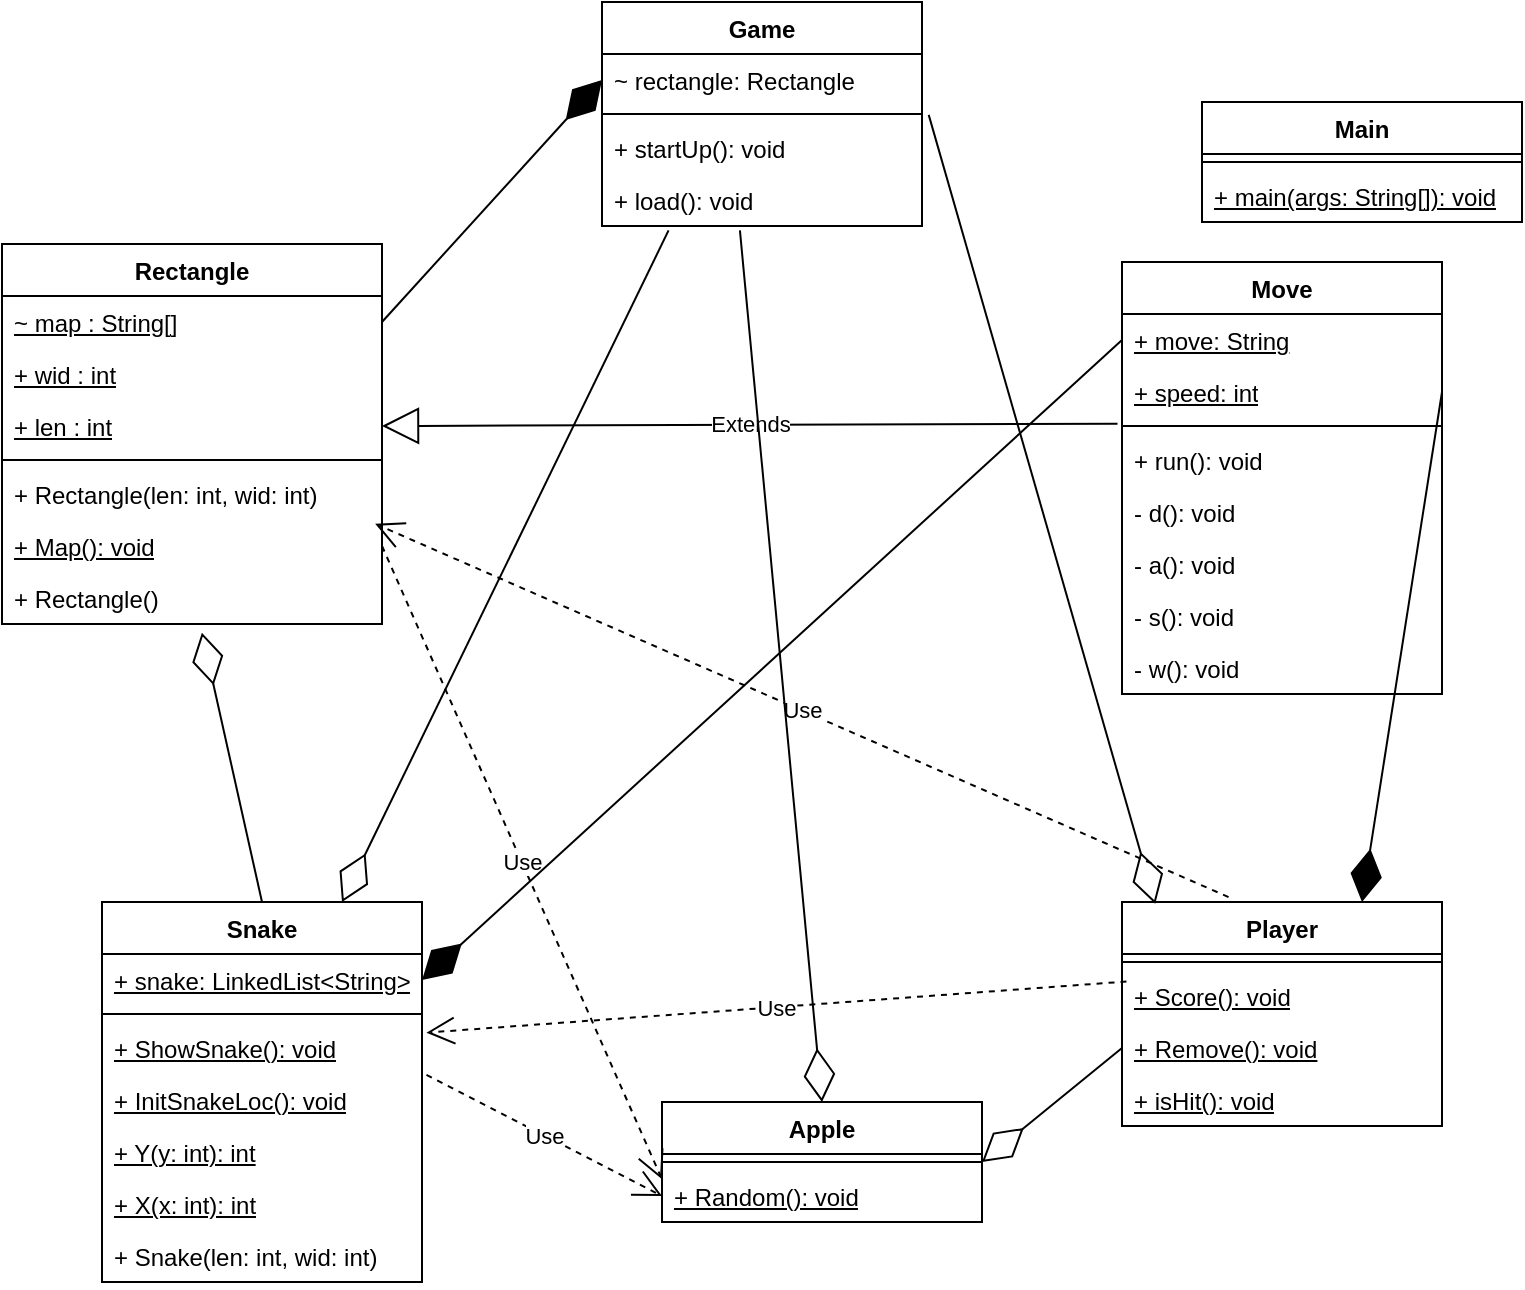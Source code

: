 <mxfile version="22.1.3" type="device">
  <diagram name="Page-1" id="5p5DCYcpglbfPX5XNag-">
    <mxGraphModel dx="1140" dy="723" grid="1" gridSize="10" guides="1" tooltips="1" connect="1" arrows="1" fold="1" page="1" pageScale="1" pageWidth="850" pageHeight="1100" math="0" shadow="0">
      <root>
        <mxCell id="0" />
        <mxCell id="1" parent="0" />
        <mxCell id="acOcL6WSJ4KRh7H2Qqwd-1" value="Apple" style="swimlane;fontStyle=1;align=center;verticalAlign=top;childLayout=stackLayout;horizontal=1;startSize=26;horizontalStack=0;resizeParent=1;resizeParentMax=0;resizeLast=0;collapsible=1;marginBottom=0;whiteSpace=wrap;html=1;" parent="1" vertex="1">
          <mxGeometry x="390" y="620" width="160" height="60" as="geometry" />
        </mxCell>
        <mxCell id="acOcL6WSJ4KRh7H2Qqwd-3" value="" style="line;strokeWidth=1;fillColor=none;align=left;verticalAlign=middle;spacingTop=-1;spacingLeft=3;spacingRight=3;rotatable=0;labelPosition=right;points=[];portConstraint=eastwest;strokeColor=inherit;" parent="acOcL6WSJ4KRh7H2Qqwd-1" vertex="1">
          <mxGeometry y="26" width="160" height="8" as="geometry" />
        </mxCell>
        <mxCell id="acOcL6WSJ4KRh7H2Qqwd-4" value="&lt;u&gt;+ Random(): void&lt;/u&gt;" style="text;strokeColor=none;fillColor=none;align=left;verticalAlign=top;spacingLeft=4;spacingRight=4;overflow=hidden;rotatable=0;points=[[0,0.5],[1,0.5]];portConstraint=eastwest;whiteSpace=wrap;html=1;" parent="acOcL6WSJ4KRh7H2Qqwd-1" vertex="1">
          <mxGeometry y="34" width="160" height="26" as="geometry" />
        </mxCell>
        <mxCell id="acOcL6WSJ4KRh7H2Qqwd-5" value="Rectangle" style="swimlane;fontStyle=1;align=center;verticalAlign=top;childLayout=stackLayout;horizontal=1;startSize=26;horizontalStack=0;resizeParent=1;resizeParentMax=0;resizeLast=0;collapsible=1;marginBottom=0;whiteSpace=wrap;html=1;" parent="1" vertex="1">
          <mxGeometry x="60" y="191" width="190" height="190" as="geometry" />
        </mxCell>
        <mxCell id="acOcL6WSJ4KRh7H2Qqwd-6" value="&lt;u&gt;~ map : String[]&lt;/u&gt;" style="text;strokeColor=none;fillColor=none;align=left;verticalAlign=top;spacingLeft=4;spacingRight=4;overflow=hidden;rotatable=0;points=[[0,0.5],[1,0.5]];portConstraint=eastwest;whiteSpace=wrap;html=1;" parent="acOcL6WSJ4KRh7H2Qqwd-5" vertex="1">
          <mxGeometry y="26" width="190" height="26" as="geometry" />
        </mxCell>
        <mxCell id="acOcL6WSJ4KRh7H2Qqwd-41" value="&lt;u&gt;+ wid : int&lt;/u&gt;" style="text;strokeColor=none;fillColor=none;align=left;verticalAlign=top;spacingLeft=4;spacingRight=4;overflow=hidden;rotatable=0;points=[[0,0.5],[1,0.5]];portConstraint=eastwest;whiteSpace=wrap;html=1;" parent="acOcL6WSJ4KRh7H2Qqwd-5" vertex="1">
          <mxGeometry y="52" width="190" height="26" as="geometry" />
        </mxCell>
        <mxCell id="acOcL6WSJ4KRh7H2Qqwd-42" value="&lt;u&gt;+ len : int&lt;/u&gt;" style="text;strokeColor=none;fillColor=none;align=left;verticalAlign=top;spacingLeft=4;spacingRight=4;overflow=hidden;rotatable=0;points=[[0,0.5],[1,0.5]];portConstraint=eastwest;whiteSpace=wrap;html=1;" parent="acOcL6WSJ4KRh7H2Qqwd-5" vertex="1">
          <mxGeometry y="78" width="190" height="26" as="geometry" />
        </mxCell>
        <mxCell id="acOcL6WSJ4KRh7H2Qqwd-7" value="" style="line;strokeWidth=1;fillColor=none;align=left;verticalAlign=middle;spacingTop=-1;spacingLeft=3;spacingRight=3;rotatable=0;labelPosition=right;points=[];portConstraint=eastwest;strokeColor=inherit;" parent="acOcL6WSJ4KRh7H2Qqwd-5" vertex="1">
          <mxGeometry y="104" width="190" height="8" as="geometry" />
        </mxCell>
        <mxCell id="acOcL6WSJ4KRh7H2Qqwd-8" value="+ Rectangle(len: int, wid: int)" style="text;strokeColor=none;fillColor=none;align=left;verticalAlign=top;spacingLeft=4;spacingRight=4;overflow=hidden;rotatable=0;points=[[0,0.5],[1,0.5]];portConstraint=eastwest;whiteSpace=wrap;html=1;" parent="acOcL6WSJ4KRh7H2Qqwd-5" vertex="1">
          <mxGeometry y="112" width="190" height="26" as="geometry" />
        </mxCell>
        <mxCell id="acOcL6WSJ4KRh7H2Qqwd-43" value="&lt;u&gt;+ Map(): void&lt;/u&gt;" style="text;strokeColor=none;fillColor=none;align=left;verticalAlign=top;spacingLeft=4;spacingRight=4;overflow=hidden;rotatable=0;points=[[0,0.5],[1,0.5]];portConstraint=eastwest;whiteSpace=wrap;html=1;" parent="acOcL6WSJ4KRh7H2Qqwd-5" vertex="1">
          <mxGeometry y="138" width="190" height="26" as="geometry" />
        </mxCell>
        <mxCell id="acOcL6WSJ4KRh7H2Qqwd-44" value="+ Rectangle()" style="text;strokeColor=none;fillColor=none;align=left;verticalAlign=top;spacingLeft=4;spacingRight=4;overflow=hidden;rotatable=0;points=[[0,0.5],[1,0.5]];portConstraint=eastwest;whiteSpace=wrap;html=1;" parent="acOcL6WSJ4KRh7H2Qqwd-5" vertex="1">
          <mxGeometry y="164" width="190" height="26" as="geometry" />
        </mxCell>
        <mxCell id="acOcL6WSJ4KRh7H2Qqwd-9" value="Game" style="swimlane;fontStyle=1;align=center;verticalAlign=top;childLayout=stackLayout;horizontal=1;startSize=26;horizontalStack=0;resizeParent=1;resizeParentMax=0;resizeLast=0;collapsible=1;marginBottom=0;whiteSpace=wrap;html=1;" parent="1" vertex="1">
          <mxGeometry x="360" y="70" width="160" height="112" as="geometry" />
        </mxCell>
        <mxCell id="acOcL6WSJ4KRh7H2Qqwd-10" value="~ rectangle: Rectangle" style="text;strokeColor=none;fillColor=none;align=left;verticalAlign=top;spacingLeft=4;spacingRight=4;overflow=hidden;rotatable=0;points=[[0,0.5],[1,0.5]];portConstraint=eastwest;whiteSpace=wrap;html=1;" parent="acOcL6WSJ4KRh7H2Qqwd-9" vertex="1">
          <mxGeometry y="26" width="160" height="26" as="geometry" />
        </mxCell>
        <mxCell id="acOcL6WSJ4KRh7H2Qqwd-11" value="" style="line;strokeWidth=1;fillColor=none;align=left;verticalAlign=middle;spacingTop=-1;spacingLeft=3;spacingRight=3;rotatable=0;labelPosition=right;points=[];portConstraint=eastwest;strokeColor=inherit;" parent="acOcL6WSJ4KRh7H2Qqwd-9" vertex="1">
          <mxGeometry y="52" width="160" height="8" as="geometry" />
        </mxCell>
        <mxCell id="acOcL6WSJ4KRh7H2Qqwd-12" value="+ startUp(): void" style="text;strokeColor=none;fillColor=none;align=left;verticalAlign=top;spacingLeft=4;spacingRight=4;overflow=hidden;rotatable=0;points=[[0,0.5],[1,0.5]];portConstraint=eastwest;whiteSpace=wrap;html=1;" parent="acOcL6WSJ4KRh7H2Qqwd-9" vertex="1">
          <mxGeometry y="60" width="160" height="26" as="geometry" />
        </mxCell>
        <mxCell id="acOcL6WSJ4KRh7H2Qqwd-29" value="+ load(): void" style="text;strokeColor=none;fillColor=none;align=left;verticalAlign=top;spacingLeft=4;spacingRight=4;overflow=hidden;rotatable=0;points=[[0,0.5],[1,0.5]];portConstraint=eastwest;whiteSpace=wrap;html=1;" parent="acOcL6WSJ4KRh7H2Qqwd-9" vertex="1">
          <mxGeometry y="86" width="160" height="26" as="geometry" />
        </mxCell>
        <mxCell id="acOcL6WSJ4KRh7H2Qqwd-13" value="Player" style="swimlane;fontStyle=1;align=center;verticalAlign=top;childLayout=stackLayout;horizontal=1;startSize=26;horizontalStack=0;resizeParent=1;resizeParentMax=0;resizeLast=0;collapsible=1;marginBottom=0;whiteSpace=wrap;html=1;" parent="1" vertex="1">
          <mxGeometry x="620" y="520" width="160" height="112" as="geometry" />
        </mxCell>
        <mxCell id="acOcL6WSJ4KRh7H2Qqwd-15" value="" style="line;strokeWidth=1;fillColor=none;align=left;verticalAlign=middle;spacingTop=-1;spacingLeft=3;spacingRight=3;rotatable=0;labelPosition=right;points=[];portConstraint=eastwest;strokeColor=inherit;" parent="acOcL6WSJ4KRh7H2Qqwd-13" vertex="1">
          <mxGeometry y="26" width="160" height="8" as="geometry" />
        </mxCell>
        <mxCell id="acOcL6WSJ4KRh7H2Qqwd-16" value="&lt;u&gt;+ Score(): void&lt;/u&gt;" style="text;strokeColor=none;fillColor=none;align=left;verticalAlign=top;spacingLeft=4;spacingRight=4;overflow=hidden;rotatable=0;points=[[0,0.5],[1,0.5]];portConstraint=eastwest;whiteSpace=wrap;html=1;" parent="acOcL6WSJ4KRh7H2Qqwd-13" vertex="1">
          <mxGeometry y="34" width="160" height="26" as="geometry" />
        </mxCell>
        <mxCell id="acOcL6WSJ4KRh7H2Qqwd-39" value="&lt;u&gt;+ Remove(): void&lt;/u&gt;" style="text;strokeColor=none;fillColor=none;align=left;verticalAlign=top;spacingLeft=4;spacingRight=4;overflow=hidden;rotatable=0;points=[[0,0.5],[1,0.5]];portConstraint=eastwest;whiteSpace=wrap;html=1;" parent="acOcL6WSJ4KRh7H2Qqwd-13" vertex="1">
          <mxGeometry y="60" width="160" height="26" as="geometry" />
        </mxCell>
        <mxCell id="acOcL6WSJ4KRh7H2Qqwd-40" value="&lt;u&gt;+ isHit(): void&lt;/u&gt;" style="text;strokeColor=none;fillColor=none;align=left;verticalAlign=top;spacingLeft=4;spacingRight=4;overflow=hidden;rotatable=0;points=[[0,0.5],[1,0.5]];portConstraint=eastwest;whiteSpace=wrap;html=1;" parent="acOcL6WSJ4KRh7H2Qqwd-13" vertex="1">
          <mxGeometry y="86" width="160" height="26" as="geometry" />
        </mxCell>
        <mxCell id="acOcL6WSJ4KRh7H2Qqwd-17" value="Main" style="swimlane;fontStyle=1;align=center;verticalAlign=top;childLayout=stackLayout;horizontal=1;startSize=26;horizontalStack=0;resizeParent=1;resizeParentMax=0;resizeLast=0;collapsible=1;marginBottom=0;whiteSpace=wrap;html=1;" parent="1" vertex="1">
          <mxGeometry x="660" y="120" width="160" height="60" as="geometry" />
        </mxCell>
        <mxCell id="acOcL6WSJ4KRh7H2Qqwd-19" value="" style="line;strokeWidth=1;fillColor=none;align=left;verticalAlign=middle;spacingTop=-1;spacingLeft=3;spacingRight=3;rotatable=0;labelPosition=right;points=[];portConstraint=eastwest;strokeColor=inherit;" parent="acOcL6WSJ4KRh7H2Qqwd-17" vertex="1">
          <mxGeometry y="26" width="160" height="8" as="geometry" />
        </mxCell>
        <mxCell id="acOcL6WSJ4KRh7H2Qqwd-20" value="&lt;u&gt;+ main(args: String[]): void&lt;/u&gt;" style="text;strokeColor=none;fillColor=none;align=left;verticalAlign=top;spacingLeft=4;spacingRight=4;overflow=hidden;rotatable=0;points=[[0,0.5],[1,0.5]];portConstraint=eastwest;whiteSpace=wrap;html=1;" parent="acOcL6WSJ4KRh7H2Qqwd-17" vertex="1">
          <mxGeometry y="34" width="160" height="26" as="geometry" />
        </mxCell>
        <mxCell id="acOcL6WSJ4KRh7H2Qqwd-21" value="Snake" style="swimlane;fontStyle=1;align=center;verticalAlign=top;childLayout=stackLayout;horizontal=1;startSize=26;horizontalStack=0;resizeParent=1;resizeParentMax=0;resizeLast=0;collapsible=1;marginBottom=0;whiteSpace=wrap;html=1;" parent="1" vertex="1">
          <mxGeometry x="110" y="520" width="160" height="190" as="geometry" />
        </mxCell>
        <mxCell id="acOcL6WSJ4KRh7H2Qqwd-22" value="&lt;u&gt;+ snake: LinkedList&amp;lt;String&amp;gt;&lt;/u&gt;" style="text;strokeColor=none;fillColor=none;align=left;verticalAlign=top;spacingLeft=4;spacingRight=4;overflow=hidden;rotatable=0;points=[[0,0.5],[1,0.5]];portConstraint=eastwest;whiteSpace=wrap;html=1;" parent="acOcL6WSJ4KRh7H2Qqwd-21" vertex="1">
          <mxGeometry y="26" width="160" height="26" as="geometry" />
        </mxCell>
        <mxCell id="acOcL6WSJ4KRh7H2Qqwd-23" value="" style="line;strokeWidth=1;fillColor=none;align=left;verticalAlign=middle;spacingTop=-1;spacingLeft=3;spacingRight=3;rotatable=0;labelPosition=right;points=[];portConstraint=eastwest;strokeColor=inherit;" parent="acOcL6WSJ4KRh7H2Qqwd-21" vertex="1">
          <mxGeometry y="52" width="160" height="8" as="geometry" />
        </mxCell>
        <mxCell id="acOcL6WSJ4KRh7H2Qqwd-24" value="&lt;u&gt;+ ShowSnake(): void&lt;/u&gt;" style="text;strokeColor=none;fillColor=none;align=left;verticalAlign=top;spacingLeft=4;spacingRight=4;overflow=hidden;rotatable=0;points=[[0,0.5],[1,0.5]];portConstraint=eastwest;whiteSpace=wrap;html=1;" parent="acOcL6WSJ4KRh7H2Qqwd-21" vertex="1">
          <mxGeometry y="60" width="160" height="26" as="geometry" />
        </mxCell>
        <mxCell id="acOcL6WSJ4KRh7H2Qqwd-30" value="&lt;u&gt;+ InitSnakeLoc(): void&lt;/u&gt;" style="text;strokeColor=none;fillColor=none;align=left;verticalAlign=top;spacingLeft=4;spacingRight=4;overflow=hidden;rotatable=0;points=[[0,0.5],[1,0.5]];portConstraint=eastwest;whiteSpace=wrap;html=1;" parent="acOcL6WSJ4KRh7H2Qqwd-21" vertex="1">
          <mxGeometry y="86" width="160" height="26" as="geometry" />
        </mxCell>
        <mxCell id="acOcL6WSJ4KRh7H2Qqwd-31" value="&lt;u&gt;+ Y(y: int): int&lt;/u&gt;" style="text;strokeColor=none;fillColor=none;align=left;verticalAlign=top;spacingLeft=4;spacingRight=4;overflow=hidden;rotatable=0;points=[[0,0.5],[1,0.5]];portConstraint=eastwest;whiteSpace=wrap;html=1;" parent="acOcL6WSJ4KRh7H2Qqwd-21" vertex="1">
          <mxGeometry y="112" width="160" height="26" as="geometry" />
        </mxCell>
        <mxCell id="acOcL6WSJ4KRh7H2Qqwd-32" value="&lt;u&gt;+ X(x: int): int&lt;/u&gt;" style="text;strokeColor=none;fillColor=none;align=left;verticalAlign=top;spacingLeft=4;spacingRight=4;overflow=hidden;rotatable=0;points=[[0,0.5],[1,0.5]];portConstraint=eastwest;whiteSpace=wrap;html=1;" parent="acOcL6WSJ4KRh7H2Qqwd-21" vertex="1">
          <mxGeometry y="138" width="160" height="26" as="geometry" />
        </mxCell>
        <mxCell id="acOcL6WSJ4KRh7H2Qqwd-33" value="+ Snake(len: int, wid: int)" style="text;strokeColor=none;fillColor=none;align=left;verticalAlign=top;spacingLeft=4;spacingRight=4;overflow=hidden;rotatable=0;points=[[0,0.5],[1,0.5]];portConstraint=eastwest;whiteSpace=wrap;html=1;" parent="acOcL6WSJ4KRh7H2Qqwd-21" vertex="1">
          <mxGeometry y="164" width="160" height="26" as="geometry" />
        </mxCell>
        <mxCell id="acOcL6WSJ4KRh7H2Qqwd-25" value="Move" style="swimlane;fontStyle=1;align=center;verticalAlign=top;childLayout=stackLayout;horizontal=1;startSize=26;horizontalStack=0;resizeParent=1;resizeParentMax=0;resizeLast=0;collapsible=1;marginBottom=0;whiteSpace=wrap;html=1;" parent="1" vertex="1">
          <mxGeometry x="620" y="200" width="160" height="216" as="geometry" />
        </mxCell>
        <mxCell id="acOcL6WSJ4KRh7H2Qqwd-26" value="&lt;u&gt;+ move: String&lt;/u&gt;" style="text;strokeColor=none;fillColor=none;align=left;verticalAlign=top;spacingLeft=4;spacingRight=4;overflow=hidden;rotatable=0;points=[[0,0.5],[1,0.5]];portConstraint=eastwest;whiteSpace=wrap;html=1;" parent="acOcL6WSJ4KRh7H2Qqwd-25" vertex="1">
          <mxGeometry y="26" width="160" height="26" as="geometry" />
        </mxCell>
        <mxCell id="acOcL6WSJ4KRh7H2Qqwd-34" value="&lt;u&gt;+ speed: int&lt;/u&gt;" style="text;strokeColor=none;fillColor=none;align=left;verticalAlign=top;spacingLeft=4;spacingRight=4;overflow=hidden;rotatable=0;points=[[0,0.5],[1,0.5]];portConstraint=eastwest;whiteSpace=wrap;html=1;" parent="acOcL6WSJ4KRh7H2Qqwd-25" vertex="1">
          <mxGeometry y="52" width="160" height="26" as="geometry" />
        </mxCell>
        <mxCell id="acOcL6WSJ4KRh7H2Qqwd-27" value="" style="line;strokeWidth=1;fillColor=none;align=left;verticalAlign=middle;spacingTop=-1;spacingLeft=3;spacingRight=3;rotatable=0;labelPosition=right;points=[];portConstraint=eastwest;strokeColor=inherit;" parent="acOcL6WSJ4KRh7H2Qqwd-25" vertex="1">
          <mxGeometry y="78" width="160" height="8" as="geometry" />
        </mxCell>
        <mxCell id="acOcL6WSJ4KRh7H2Qqwd-28" value="+ run(): void" style="text;strokeColor=none;fillColor=none;align=left;verticalAlign=top;spacingLeft=4;spacingRight=4;overflow=hidden;rotatable=0;points=[[0,0.5],[1,0.5]];portConstraint=eastwest;whiteSpace=wrap;html=1;" parent="acOcL6WSJ4KRh7H2Qqwd-25" vertex="1">
          <mxGeometry y="86" width="160" height="26" as="geometry" />
        </mxCell>
        <mxCell id="acOcL6WSJ4KRh7H2Qqwd-35" value="- d(): void" style="text;strokeColor=none;fillColor=none;align=left;verticalAlign=top;spacingLeft=4;spacingRight=4;overflow=hidden;rotatable=0;points=[[0,0.5],[1,0.5]];portConstraint=eastwest;whiteSpace=wrap;html=1;" parent="acOcL6WSJ4KRh7H2Qqwd-25" vertex="1">
          <mxGeometry y="112" width="160" height="26" as="geometry" />
        </mxCell>
        <mxCell id="acOcL6WSJ4KRh7H2Qqwd-36" value="- a(): void" style="text;strokeColor=none;fillColor=none;align=left;verticalAlign=top;spacingLeft=4;spacingRight=4;overflow=hidden;rotatable=0;points=[[0,0.5],[1,0.5]];portConstraint=eastwest;whiteSpace=wrap;html=1;" parent="acOcL6WSJ4KRh7H2Qqwd-25" vertex="1">
          <mxGeometry y="138" width="160" height="26" as="geometry" />
        </mxCell>
        <mxCell id="acOcL6WSJ4KRh7H2Qqwd-37" value="- s(): void" style="text;strokeColor=none;fillColor=none;align=left;verticalAlign=top;spacingLeft=4;spacingRight=4;overflow=hidden;rotatable=0;points=[[0,0.5],[1,0.5]];portConstraint=eastwest;whiteSpace=wrap;html=1;" parent="acOcL6WSJ4KRh7H2Qqwd-25" vertex="1">
          <mxGeometry y="164" width="160" height="26" as="geometry" />
        </mxCell>
        <mxCell id="acOcL6WSJ4KRh7H2Qqwd-38" value="- w(): void" style="text;strokeColor=none;fillColor=none;align=left;verticalAlign=top;spacingLeft=4;spacingRight=4;overflow=hidden;rotatable=0;points=[[0,0.5],[1,0.5]];portConstraint=eastwest;whiteSpace=wrap;html=1;" parent="acOcL6WSJ4KRh7H2Qqwd-25" vertex="1">
          <mxGeometry y="190" width="160" height="26" as="geometry" />
        </mxCell>
        <mxCell id="ZczMG83stzF54ryzS87--3" value="Extends" style="endArrow=block;endSize=16;endFill=0;html=1;rounded=0;exitX=-0.014;exitY=-0.197;exitDx=0;exitDy=0;exitPerimeter=0;entryX=1;entryY=0.5;entryDx=0;entryDy=0;" edge="1" parent="1" source="acOcL6WSJ4KRh7H2Qqwd-28" target="acOcL6WSJ4KRh7H2Qqwd-42">
          <mxGeometry width="160" relative="1" as="geometry">
            <mxPoint x="480" y="400" as="sourcePoint" />
            <mxPoint x="640" y="400" as="targetPoint" />
          </mxGeometry>
        </mxCell>
        <mxCell id="ZczMG83stzF54ryzS87--4" value="" style="endArrow=diamondThin;endFill=1;endSize=24;html=1;rounded=0;exitX=1;exitY=0.5;exitDx=0;exitDy=0;entryX=0;entryY=0.5;entryDx=0;entryDy=0;" edge="1" parent="1" source="acOcL6WSJ4KRh7H2Qqwd-6" target="acOcL6WSJ4KRh7H2Qqwd-10">
          <mxGeometry width="160" relative="1" as="geometry">
            <mxPoint x="480" y="400" as="sourcePoint" />
            <mxPoint x="640" y="400" as="targetPoint" />
          </mxGeometry>
        </mxCell>
        <mxCell id="ZczMG83stzF54ryzS87--5" value="Use" style="endArrow=open;endSize=12;dashed=1;html=1;rounded=0;exitX=1;exitY=0.5;exitDx=0;exitDy=0;entryX=0;entryY=0.179;entryDx=0;entryDy=0;entryPerimeter=0;" edge="1" parent="1" source="acOcL6WSJ4KRh7H2Qqwd-43" target="acOcL6WSJ4KRh7H2Qqwd-4">
          <mxGeometry width="160" relative="1" as="geometry">
            <mxPoint x="480" y="400" as="sourcePoint" />
            <mxPoint x="640" y="400" as="targetPoint" />
          </mxGeometry>
        </mxCell>
        <mxCell id="ZczMG83stzF54ryzS87--14" value="Use" style="endArrow=open;endSize=12;dashed=1;html=1;rounded=0;exitX=1.014;exitY=0.017;exitDx=0;exitDy=0;entryX=0;entryY=0.5;entryDx=0;entryDy=0;exitPerimeter=0;" edge="1" parent="1" source="acOcL6WSJ4KRh7H2Qqwd-30" target="acOcL6WSJ4KRh7H2Qqwd-4">
          <mxGeometry width="160" relative="1" as="geometry">
            <mxPoint x="260" y="352" as="sourcePoint" />
            <mxPoint x="687" y="384" as="targetPoint" />
          </mxGeometry>
        </mxCell>
        <mxCell id="ZczMG83stzF54ryzS87--15" value="" style="endArrow=diamondThin;endFill=1;endSize=24;html=1;rounded=0;exitX=0;exitY=0.5;exitDx=0;exitDy=0;entryX=1;entryY=0.5;entryDx=0;entryDy=0;" edge="1" parent="1" source="acOcL6WSJ4KRh7H2Qqwd-26" target="acOcL6WSJ4KRh7H2Qqwd-22">
          <mxGeometry width="160" relative="1" as="geometry">
            <mxPoint x="260" y="240" as="sourcePoint" />
            <mxPoint x="450" y="128" as="targetPoint" />
          </mxGeometry>
        </mxCell>
        <mxCell id="ZczMG83stzF54ryzS87--17" value="" style="endArrow=diamondThin;endFill=1;endSize=24;html=1;rounded=0;exitX=1;exitY=0.5;exitDx=0;exitDy=0;entryX=0.75;entryY=0;entryDx=0;entryDy=0;" edge="1" parent="1" source="acOcL6WSJ4KRh7H2Qqwd-34" target="acOcL6WSJ4KRh7H2Qqwd-13">
          <mxGeometry width="160" relative="1" as="geometry">
            <mxPoint x="470" y="279" as="sourcePoint" />
            <mxPoint x="280" y="569" as="targetPoint" />
          </mxGeometry>
        </mxCell>
        <mxCell id="ZczMG83stzF54ryzS87--18" value="Use" style="endArrow=open;endSize=12;dashed=1;html=1;rounded=0;exitX=0.333;exitY=-0.022;exitDx=0;exitDy=0;exitPerimeter=0;entryX=0.982;entryY=0.073;entryDx=0;entryDy=0;entryPerimeter=0;" edge="1" parent="1" source="acOcL6WSJ4KRh7H2Qqwd-13" target="acOcL6WSJ4KRh7H2Qqwd-43">
          <mxGeometry width="160" relative="1" as="geometry">
            <mxPoint x="460" y="390" as="sourcePoint" />
            <mxPoint x="620" y="390" as="targetPoint" />
          </mxGeometry>
        </mxCell>
        <mxCell id="ZczMG83stzF54ryzS87--19" value="Use" style="endArrow=open;endSize=12;dashed=1;html=1;rounded=0;entryX=1.014;entryY=0.205;entryDx=0;entryDy=0;entryPerimeter=0;exitX=0.014;exitY=0.222;exitDx=0;exitDy=0;exitPerimeter=0;" edge="1" parent="1" source="acOcL6WSJ4KRh7H2Qqwd-16" target="acOcL6WSJ4KRh7H2Qqwd-24">
          <mxGeometry width="160" relative="1" as="geometry">
            <mxPoint x="610" y="560" as="sourcePoint" />
            <mxPoint x="257" y="341" as="targetPoint" />
          </mxGeometry>
        </mxCell>
        <mxCell id="ZczMG83stzF54ryzS87--20" value="" style="endArrow=diamondThin;endFill=0;endSize=24;html=1;rounded=0;exitX=0;exitY=0.5;exitDx=0;exitDy=0;entryX=1;entryY=0.5;entryDx=0;entryDy=0;" edge="1" parent="1" source="acOcL6WSJ4KRh7H2Qqwd-39" target="acOcL6WSJ4KRh7H2Qqwd-1">
          <mxGeometry width="160" relative="1" as="geometry">
            <mxPoint x="460" y="390" as="sourcePoint" />
            <mxPoint x="620" y="390" as="targetPoint" />
          </mxGeometry>
        </mxCell>
        <mxCell id="ZczMG83stzF54ryzS87--21" value="" style="endArrow=diamondThin;endFill=0;endSize=24;html=1;rounded=0;entryX=0.526;entryY=1.167;entryDx=0;entryDy=0;entryPerimeter=0;exitX=0.5;exitY=0;exitDx=0;exitDy=0;" edge="1" parent="1" source="acOcL6WSJ4KRh7H2Qqwd-21" target="acOcL6WSJ4KRh7H2Qqwd-44">
          <mxGeometry width="160" relative="1" as="geometry">
            <mxPoint x="100" y="450" as="sourcePoint" />
            <mxPoint x="340" y="540" as="targetPoint" />
          </mxGeometry>
        </mxCell>
        <mxCell id="ZczMG83stzF54ryzS87--22" value="" style="endArrow=diamondThin;endFill=0;endSize=24;html=1;rounded=0;entryX=0.104;entryY=0.008;entryDx=0;entryDy=0;exitX=1.021;exitY=1.171;exitDx=0;exitDy=0;exitPerimeter=0;entryPerimeter=0;" edge="1" parent="1" source="acOcL6WSJ4KRh7H2Qqwd-10" target="acOcL6WSJ4KRh7H2Qqwd-13">
          <mxGeometry width="160" relative="1" as="geometry">
            <mxPoint x="200" y="530" as="sourcePoint" />
            <mxPoint x="170" y="395" as="targetPoint" />
          </mxGeometry>
        </mxCell>
        <mxCell id="ZczMG83stzF54ryzS87--23" value="" style="endArrow=diamondThin;endFill=0;endSize=24;html=1;rounded=0;entryX=0.5;entryY=0;entryDx=0;entryDy=0;exitX=0.431;exitY=1.085;exitDx=0;exitDy=0;exitPerimeter=0;" edge="1" parent="1" source="acOcL6WSJ4KRh7H2Qqwd-29" target="acOcL6WSJ4KRh7H2Qqwd-1">
          <mxGeometry width="160" relative="1" as="geometry">
            <mxPoint x="533" y="136" as="sourcePoint" />
            <mxPoint x="580" y="230" as="targetPoint" />
          </mxGeometry>
        </mxCell>
        <mxCell id="ZczMG83stzF54ryzS87--24" value="" style="endArrow=diamondThin;endFill=0;endSize=24;html=1;rounded=0;entryX=0.75;entryY=0;entryDx=0;entryDy=0;exitX=0.208;exitY=1.085;exitDx=0;exitDy=0;exitPerimeter=0;" edge="1" parent="1" source="acOcL6WSJ4KRh7H2Qqwd-29" target="acOcL6WSJ4KRh7H2Qqwd-21">
          <mxGeometry width="160" relative="1" as="geometry">
            <mxPoint x="439" y="194" as="sourcePoint" />
            <mxPoint x="480" y="630" as="targetPoint" />
          </mxGeometry>
        </mxCell>
      </root>
    </mxGraphModel>
  </diagram>
</mxfile>
